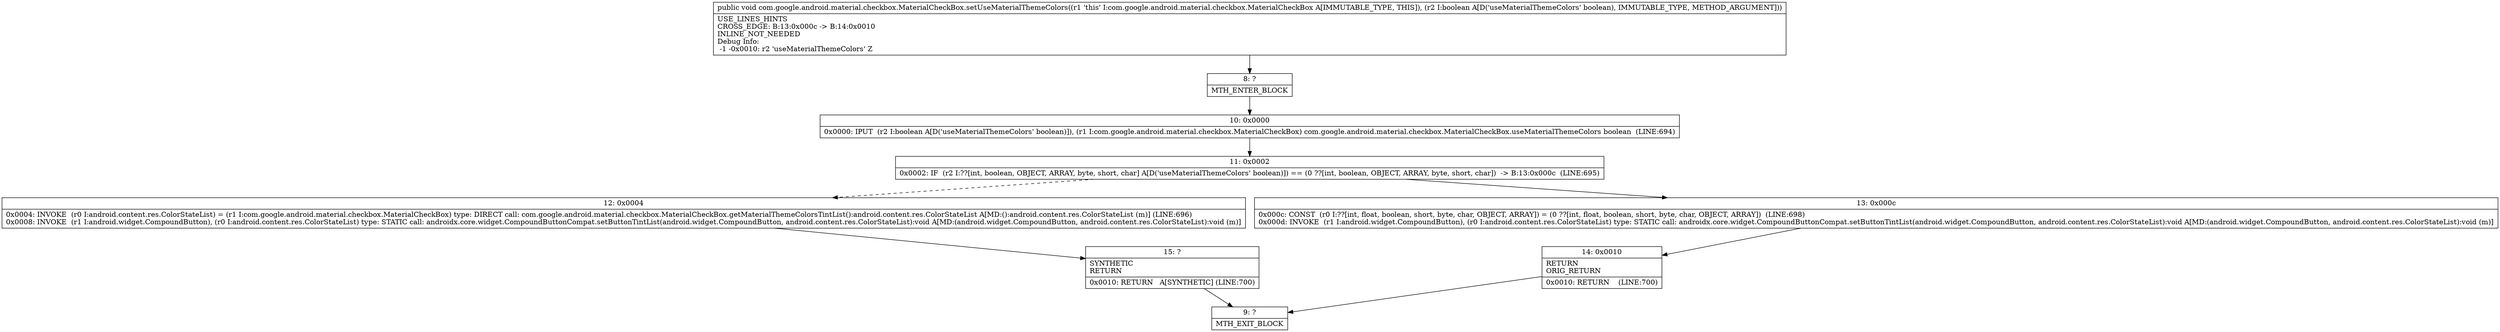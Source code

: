 digraph "CFG forcom.google.android.material.checkbox.MaterialCheckBox.setUseMaterialThemeColors(Z)V" {
Node_8 [shape=record,label="{8\:\ ?|MTH_ENTER_BLOCK\l}"];
Node_10 [shape=record,label="{10\:\ 0x0000|0x0000: IPUT  (r2 I:boolean A[D('useMaterialThemeColors' boolean)]), (r1 I:com.google.android.material.checkbox.MaterialCheckBox) com.google.android.material.checkbox.MaterialCheckBox.useMaterialThemeColors boolean  (LINE:694)\l}"];
Node_11 [shape=record,label="{11\:\ 0x0002|0x0002: IF  (r2 I:??[int, boolean, OBJECT, ARRAY, byte, short, char] A[D('useMaterialThemeColors' boolean)]) == (0 ??[int, boolean, OBJECT, ARRAY, byte, short, char])  \-\> B:13:0x000c  (LINE:695)\l}"];
Node_12 [shape=record,label="{12\:\ 0x0004|0x0004: INVOKE  (r0 I:android.content.res.ColorStateList) = (r1 I:com.google.android.material.checkbox.MaterialCheckBox) type: DIRECT call: com.google.android.material.checkbox.MaterialCheckBox.getMaterialThemeColorsTintList():android.content.res.ColorStateList A[MD:():android.content.res.ColorStateList (m)] (LINE:696)\l0x0008: INVOKE  (r1 I:android.widget.CompoundButton), (r0 I:android.content.res.ColorStateList) type: STATIC call: androidx.core.widget.CompoundButtonCompat.setButtonTintList(android.widget.CompoundButton, android.content.res.ColorStateList):void A[MD:(android.widget.CompoundButton, android.content.res.ColorStateList):void (m)]\l}"];
Node_15 [shape=record,label="{15\:\ ?|SYNTHETIC\lRETURN\l|0x0010: RETURN   A[SYNTHETIC] (LINE:700)\l}"];
Node_9 [shape=record,label="{9\:\ ?|MTH_EXIT_BLOCK\l}"];
Node_13 [shape=record,label="{13\:\ 0x000c|0x000c: CONST  (r0 I:??[int, float, boolean, short, byte, char, OBJECT, ARRAY]) = (0 ??[int, float, boolean, short, byte, char, OBJECT, ARRAY])  (LINE:698)\l0x000d: INVOKE  (r1 I:android.widget.CompoundButton), (r0 I:android.content.res.ColorStateList) type: STATIC call: androidx.core.widget.CompoundButtonCompat.setButtonTintList(android.widget.CompoundButton, android.content.res.ColorStateList):void A[MD:(android.widget.CompoundButton, android.content.res.ColorStateList):void (m)]\l}"];
Node_14 [shape=record,label="{14\:\ 0x0010|RETURN\lORIG_RETURN\l|0x0010: RETURN    (LINE:700)\l}"];
MethodNode[shape=record,label="{public void com.google.android.material.checkbox.MaterialCheckBox.setUseMaterialThemeColors((r1 'this' I:com.google.android.material.checkbox.MaterialCheckBox A[IMMUTABLE_TYPE, THIS]), (r2 I:boolean A[D('useMaterialThemeColors' boolean), IMMUTABLE_TYPE, METHOD_ARGUMENT]))  | USE_LINES_HINTS\lCROSS_EDGE: B:13:0x000c \-\> B:14:0x0010\lINLINE_NOT_NEEDED\lDebug Info:\l  \-1 \-0x0010: r2 'useMaterialThemeColors' Z\l}"];
MethodNode -> Node_8;Node_8 -> Node_10;
Node_10 -> Node_11;
Node_11 -> Node_12[style=dashed];
Node_11 -> Node_13;
Node_12 -> Node_15;
Node_15 -> Node_9;
Node_13 -> Node_14;
Node_14 -> Node_9;
}

